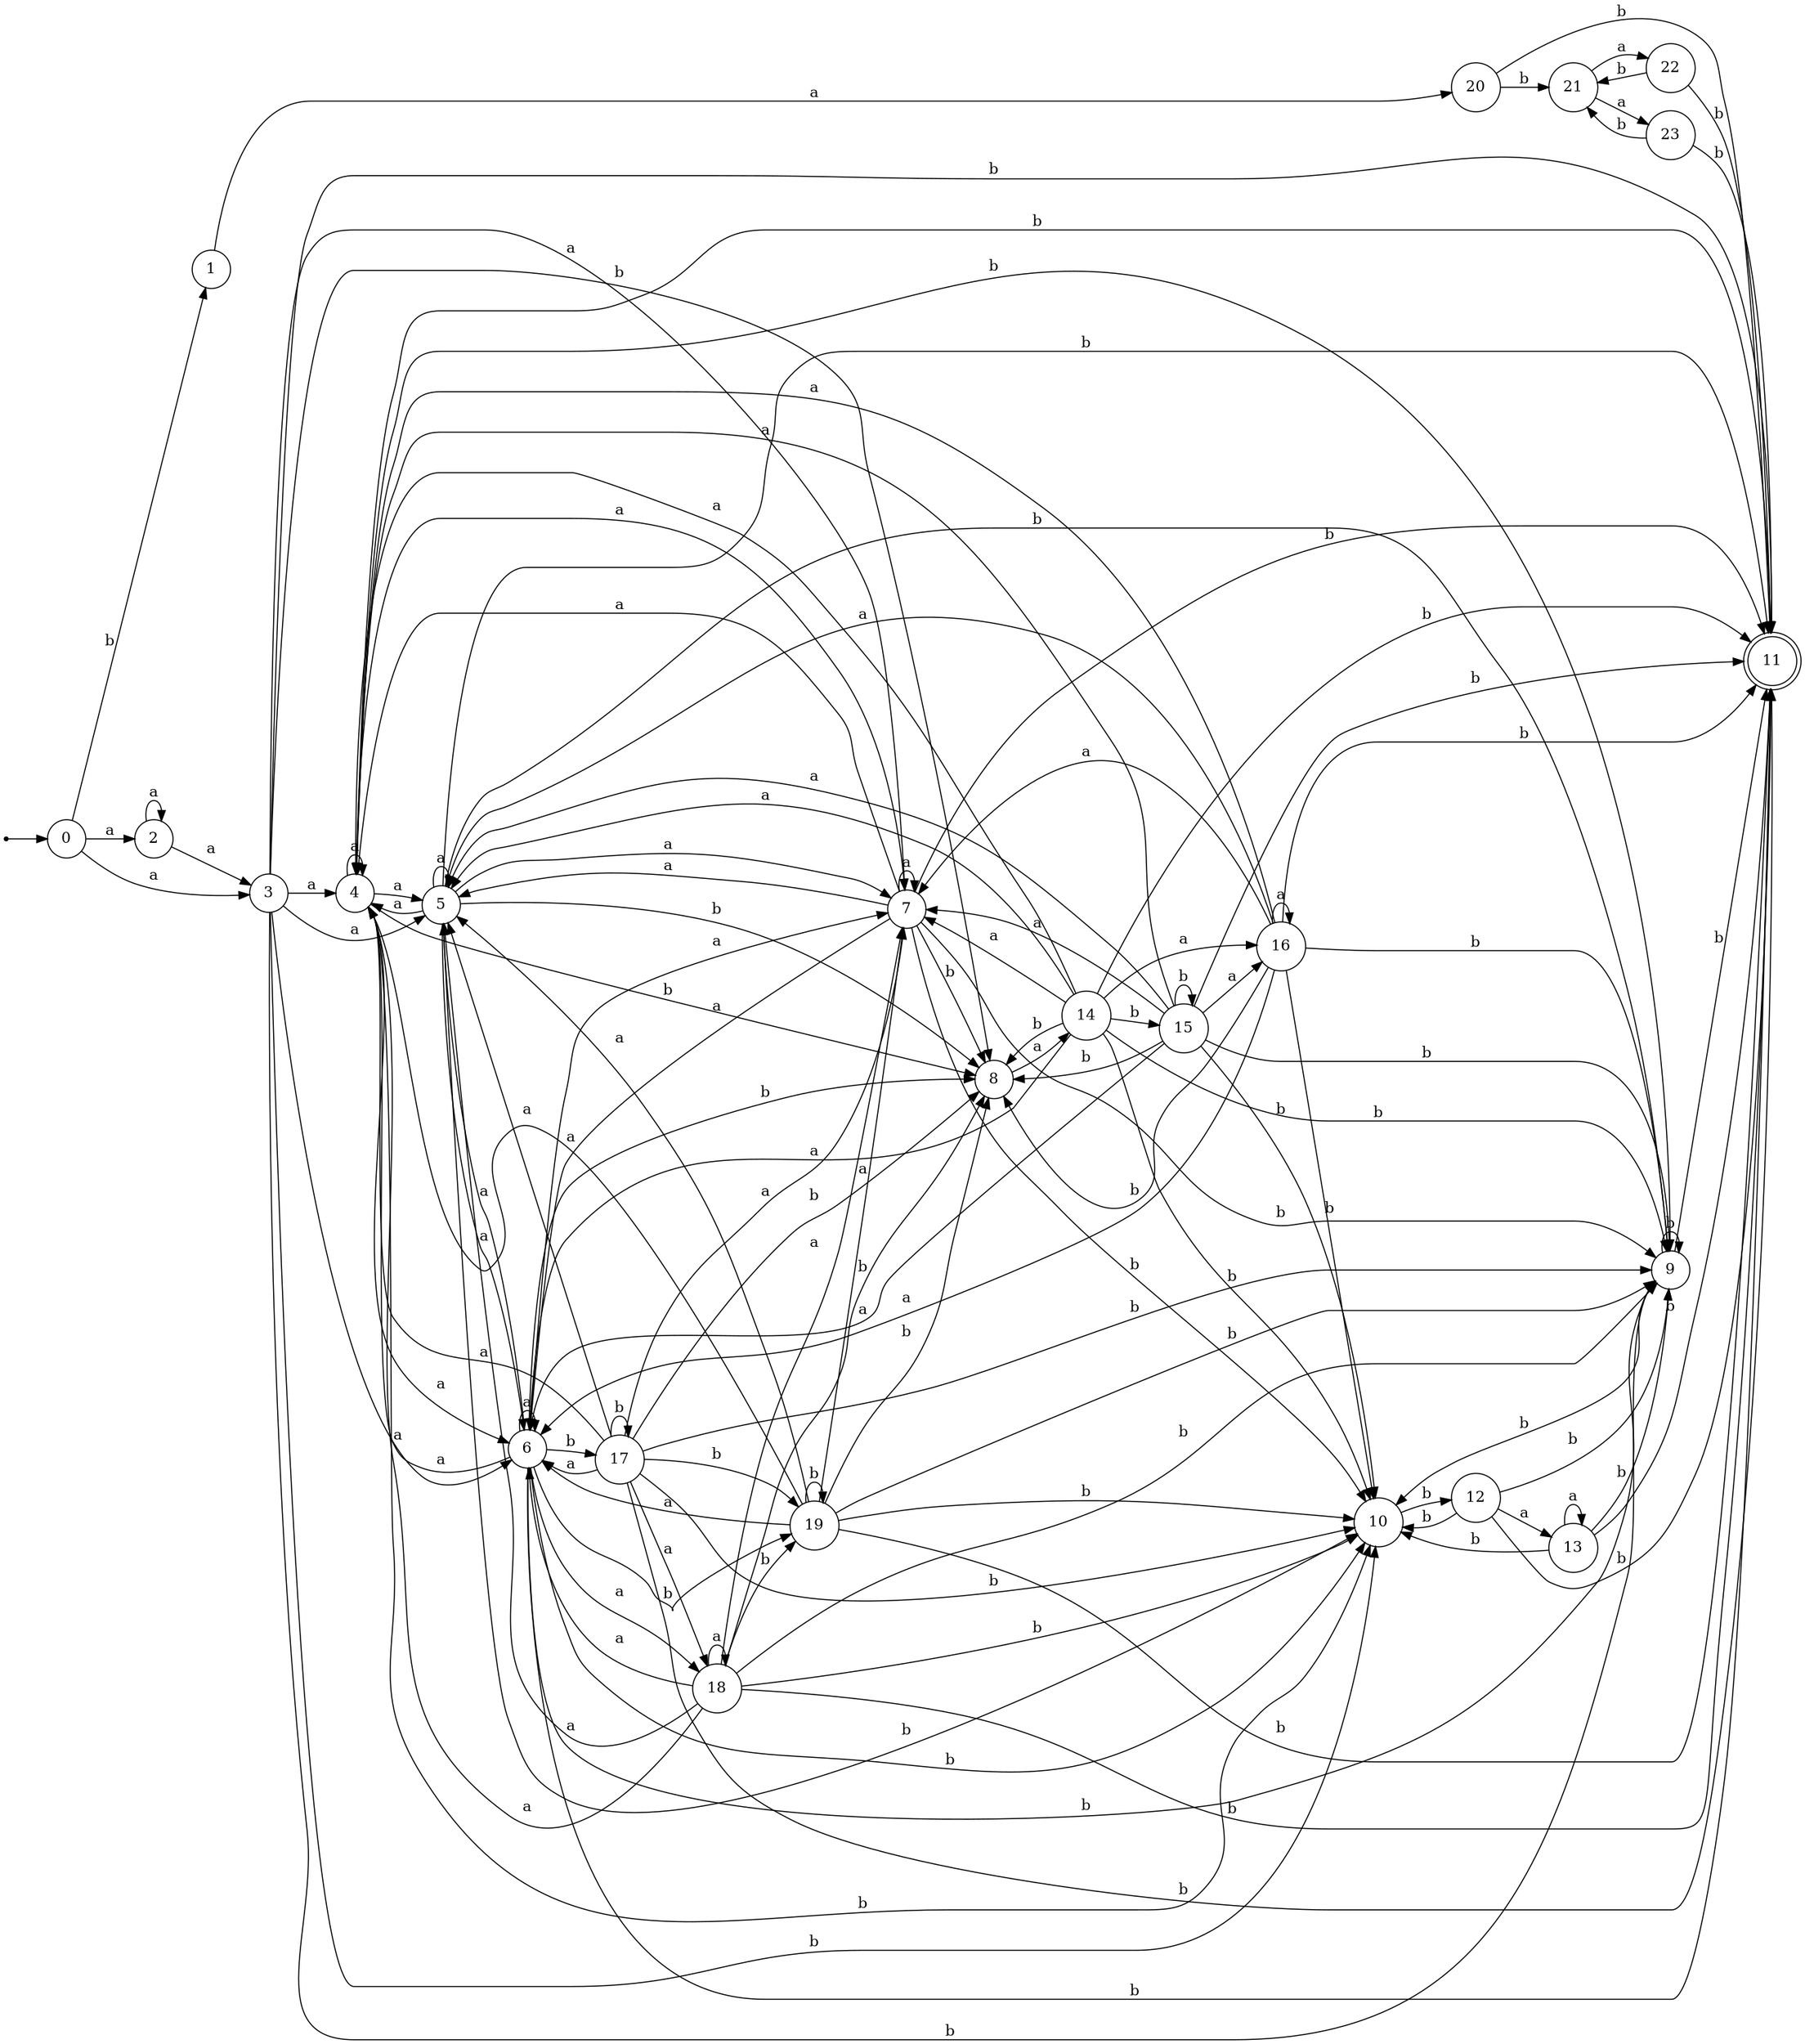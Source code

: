 digraph finite_state_machine {
rankdir=LR;
size="20,20";
node [shape = point]; "dummy0"
node [shape = circle]; "0";
"dummy0" -> "0";
node [shape = circle]; "1";
node [shape = circle]; "2";
node [shape = circle]; "3";
node [shape = circle]; "4";
node [shape = circle]; "5";
node [shape = circle]; "6";
node [shape = circle]; "7";
node [shape = circle]; "8";
node [shape = circle]; "9";
node [shape = circle]; "10";
node [shape = doublecircle]; "11";node [shape = circle]; "12";
node [shape = circle]; "13";
node [shape = circle]; "14";
node [shape = circle]; "15";
node [shape = circle]; "16";
node [shape = circle]; "17";
node [shape = circle]; "18";
node [shape = circle]; "19";
node [shape = circle]; "20";
node [shape = circle]; "21";
node [shape = circle]; "22";
node [shape = circle]; "23";
"0" -> "1" [label = "b"];
 "0" -> "2" [label = "a"];
 "0" -> "3" [label = "a"];
 "3" -> "4" [label = "a"];
 "3" -> "5" [label = "a"];
 "3" -> "6" [label = "a"];
 "3" -> "7" [label = "a"];
 "3" -> "8" [label = "b"];
 "3" -> "9" [label = "b"];
 "3" -> "10" [label = "b"];
 "3" -> "11" [label = "b"];
 "10" -> "12" [label = "b"];
 "12" -> "9" [label = "b"];
 "12" -> "10" [label = "b"];
 "12" -> "11" [label = "b"];
 "12" -> "13" [label = "a"];
 "13" -> "13" [label = "a"];
 "13" -> "9" [label = "b"];
 "13" -> "10" [label = "b"];
 "13" -> "11" [label = "b"];
 "9" -> "9" [label = "b"];
 "9" -> "10" [label = "b"];
 "9" -> "11" [label = "b"];
 "8" -> "14" [label = "a"];
 "14" -> "8" [label = "b"];
 "14" -> "9" [label = "b"];
 "14" -> "10" [label = "b"];
 "14" -> "11" [label = "b"];
 "14" -> "15" [label = "b"];
 "14" -> "16" [label = "a"];
 "14" -> "4" [label = "a"];
 "14" -> "5" [label = "a"];
 "14" -> "6" [label = "a"];
 "14" -> "7" [label = "a"];
 "16" -> "16" [label = "a"];
 "16" -> "4" [label = "a"];
 "16" -> "5" [label = "a"];
 "16" -> "6" [label = "a"];
 "16" -> "7" [label = "a"];
 "16" -> "8" [label = "b"];
 "16" -> "9" [label = "b"];
 "16" -> "10" [label = "b"];
 "16" -> "11" [label = "b"];
 "15" -> "8" [label = "b"];
 "15" -> "9" [label = "b"];
 "15" -> "10" [label = "b"];
 "15" -> "11" [label = "b"];
 "15" -> "15" [label = "b"];
 "15" -> "16" [label = "a"];
 "15" -> "4" [label = "a"];
 "15" -> "5" [label = "a"];
 "15" -> "6" [label = "a"];
 "15" -> "7" [label = "a"];
 "7" -> "4" [label = "a"];
 "7" -> "5" [label = "a"];
 "7" -> "6" [label = "a"];
 "7" -> "7" [label = "a"];
 "7" -> "8" [label = "b"];
 "7" -> "9" [label = "b"];
 "7" -> "10" [label = "b"];
 "7" -> "11" [label = "b"];
 "6" -> "18" [label = "a"];
 "6" -> "4" [label = "a"];
 "6" -> "5" [label = "a"];
 "6" -> "6" [label = "a"];
 "6" -> "7" [label = "a"];
 "6" -> "17" [label = "b"];
 "6" -> "19" [label = "b"];
 "6" -> "8" [label = "b"];
 "6" -> "9" [label = "b"];
 "6" -> "10" [label = "b"];
 "6" -> "11" [label = "b"];
 "19" -> "19" [label = "b"];
 "19" -> "8" [label = "b"];
 "19" -> "9" [label = "b"];
 "19" -> "10" [label = "b"];
 "19" -> "11" [label = "b"];
 "19" -> "4" [label = "a"];
 "19" -> "5" [label = "a"];
 "19" -> "6" [label = "a"];
 "19" -> "7" [label = "a"];
 "18" -> "18" [label = "a"];
 "18" -> "4" [label = "a"];
 "18" -> "5" [label = "a"];
 "18" -> "6" [label = "a"];
 "18" -> "7" [label = "a"];
 "18" -> "19" [label = "b"];
 "18" -> "8" [label = "b"];
 "18" -> "9" [label = "b"];
 "18" -> "10" [label = "b"];
 "18" -> "11" [label = "b"];
 "17" -> "17" [label = "b"];
 "17" -> "19" [label = "b"];
 "17" -> "8" [label = "b"];
 "17" -> "9" [label = "b"];
 "17" -> "10" [label = "b"];
 "17" -> "11" [label = "b"];
 "17" -> "18" [label = "a"];
 "17" -> "4" [label = "a"];
 "17" -> "5" [label = "a"];
 "17" -> "6" [label = "a"];
 "17" -> "7" [label = "a"];
 "5" -> "4" [label = "a"];
 "5" -> "5" [label = "a"];
 "5" -> "6" [label = "a"];
 "5" -> "7" [label = "a"];
 "5" -> "8" [label = "b"];
 "5" -> "9" [label = "b"];
 "5" -> "10" [label = "b"];
 "5" -> "11" [label = "b"];
 "4" -> "4" [label = "a"];
 "4" -> "5" [label = "a"];
 "4" -> "6" [label = "a"];
 "4" -> "7" [label = "a"];
 "4" -> "8" [label = "b"];
 "4" -> "9" [label = "b"];
 "4" -> "10" [label = "b"];
 "4" -> "11" [label = "b"];
 "2" -> "2" [label = "a"];
 "2" -> "3" [label = "a"];
 "1" -> "20" [label = "a"];
 "20" -> "11" [label = "b"];
 "20" -> "21" [label = "b"];
 "21" -> "22" [label = "a"];
 "21" -> "23" [label = "a"];
 "23" -> "11" [label = "b"];
 "23" -> "21" [label = "b"];
 "22" -> "11" [label = "b"];
 "22" -> "21" [label = "b"];
 }
